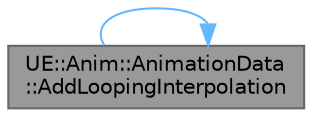 digraph "UE::Anim::AnimationData::AddLoopingInterpolation"
{
 // INTERACTIVE_SVG=YES
 // LATEX_PDF_SIZE
  bgcolor="transparent";
  edge [fontname=Helvetica,fontsize=10,labelfontname=Helvetica,labelfontsize=10];
  node [fontname=Helvetica,fontsize=10,shape=box,height=0.2,width=0.4];
  rankdir="LR";
  Node1 [id="Node000001",label="UE::Anim::AnimationData\l::AddLoopingInterpolation",height=0.2,width=0.4,color="gray40", fillcolor="grey60", style="filled", fontcolor="black",tooltip="Adds an additional animated frame to match with the first animated frame, attempting to make it loop."];
  Node1 -> Node1 [id="edge1_Node000001_Node000001",color="steelblue1",style="solid",tooltip=" "];
}
